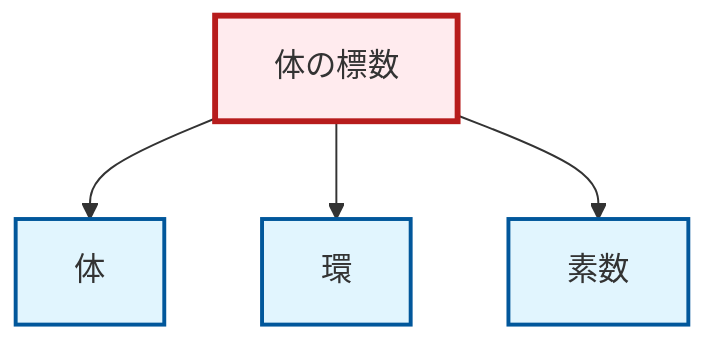 graph TD
    classDef definition fill:#e1f5fe,stroke:#01579b,stroke-width:2px
    classDef theorem fill:#f3e5f5,stroke:#4a148c,stroke-width:2px
    classDef axiom fill:#fff3e0,stroke:#e65100,stroke-width:2px
    classDef example fill:#e8f5e9,stroke:#1b5e20,stroke-width:2px
    classDef current fill:#ffebee,stroke:#b71c1c,stroke-width:3px
    thm-field-characteristic["体の標数"]:::theorem
    def-prime["素数"]:::definition
    def-ring["環"]:::definition
    def-field["体"]:::definition
    thm-field-characteristic --> def-field
    thm-field-characteristic --> def-ring
    thm-field-characteristic --> def-prime
    class thm-field-characteristic current